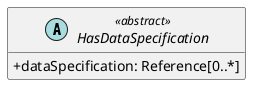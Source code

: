 @startuml
skinparam classAttributeIconSize 0
hide methods

abstract class HasDataSpecification <<abstract>> {
  +dataSpecification: Reference[0..*]
}
@enduml
